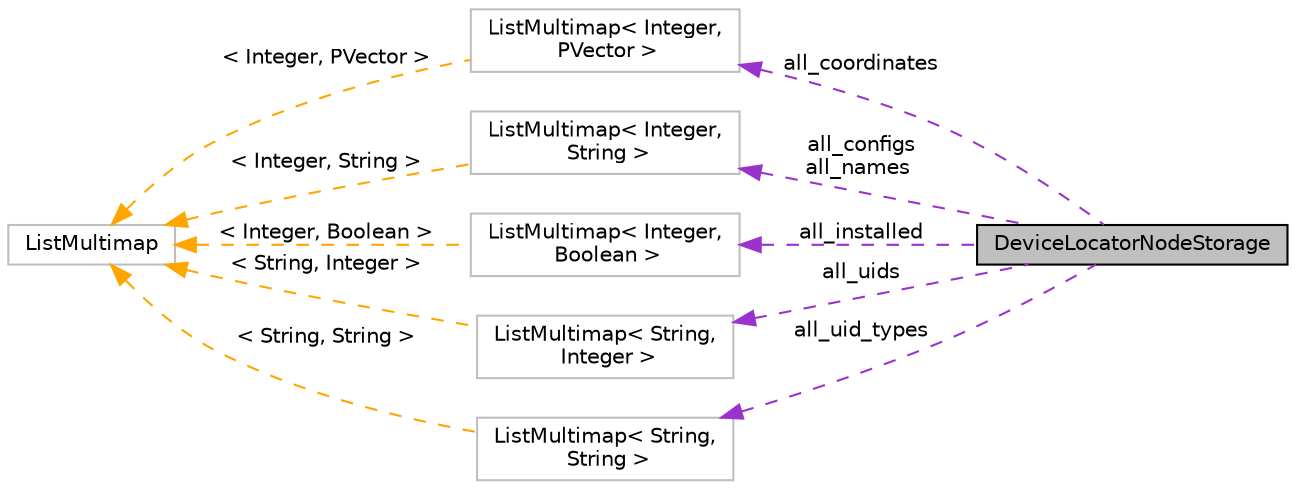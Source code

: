 digraph "DeviceLocatorNodeStorage"
{
 // INTERACTIVE_SVG=YES
 // LATEX_PDF_SIZE
  edge [fontname="Helvetica",fontsize="10",labelfontname="Helvetica",labelfontsize="10"];
  node [fontname="Helvetica",fontsize="10",shape=record];
  rankdir="LR";
  Node1 [label="DeviceLocatorNodeStorage",height=0.2,width=0.4,color="black", fillcolor="grey75", style="filled", fontcolor="black",tooltip=" "];
  Node2 -> Node1 [dir="back",color="darkorchid3",fontsize="10",style="dashed",label=" all_coordinates" ,fontname="Helvetica"];
  Node2 [label="ListMultimap\< Integer,\l PVector \>",height=0.2,width=0.4,color="grey75", fillcolor="white", style="filled",tooltip=" "];
  Node3 -> Node2 [dir="back",color="orange",fontsize="10",style="dashed",label=" \< Integer, PVector \>" ,fontname="Helvetica"];
  Node3 [label="ListMultimap",height=0.2,width=0.4,color="grey75", fillcolor="white", style="filled",tooltip=" "];
  Node4 -> Node1 [dir="back",color="darkorchid3",fontsize="10",style="dashed",label=" all_configs\nall_names" ,fontname="Helvetica"];
  Node4 [label="ListMultimap\< Integer,\l String \>",height=0.2,width=0.4,color="grey75", fillcolor="white", style="filled",tooltip=" "];
  Node3 -> Node4 [dir="back",color="orange",fontsize="10",style="dashed",label=" \< Integer, String \>" ,fontname="Helvetica"];
  Node5 -> Node1 [dir="back",color="darkorchid3",fontsize="10",style="dashed",label=" all_installed" ,fontname="Helvetica"];
  Node5 [label="ListMultimap\< Integer,\l Boolean \>",height=0.2,width=0.4,color="grey75", fillcolor="white", style="filled",tooltip=" "];
  Node3 -> Node5 [dir="back",color="orange",fontsize="10",style="dashed",label=" \< Integer, Boolean \>" ,fontname="Helvetica"];
  Node6 -> Node1 [dir="back",color="darkorchid3",fontsize="10",style="dashed",label=" all_uids" ,fontname="Helvetica"];
  Node6 [label="ListMultimap\< String,\l Integer \>",height=0.2,width=0.4,color="grey75", fillcolor="white", style="filled",tooltip=" "];
  Node3 -> Node6 [dir="back",color="orange",fontsize="10",style="dashed",label=" \< String, Integer \>" ,fontname="Helvetica"];
  Node7 -> Node1 [dir="back",color="darkorchid3",fontsize="10",style="dashed",label=" all_uid_types" ,fontname="Helvetica"];
  Node7 [label="ListMultimap\< String,\l String \>",height=0.2,width=0.4,color="grey75", fillcolor="white", style="filled",tooltip=" "];
  Node3 -> Node7 [dir="back",color="orange",fontsize="10",style="dashed",label=" \< String, String \>" ,fontname="Helvetica"];
}
